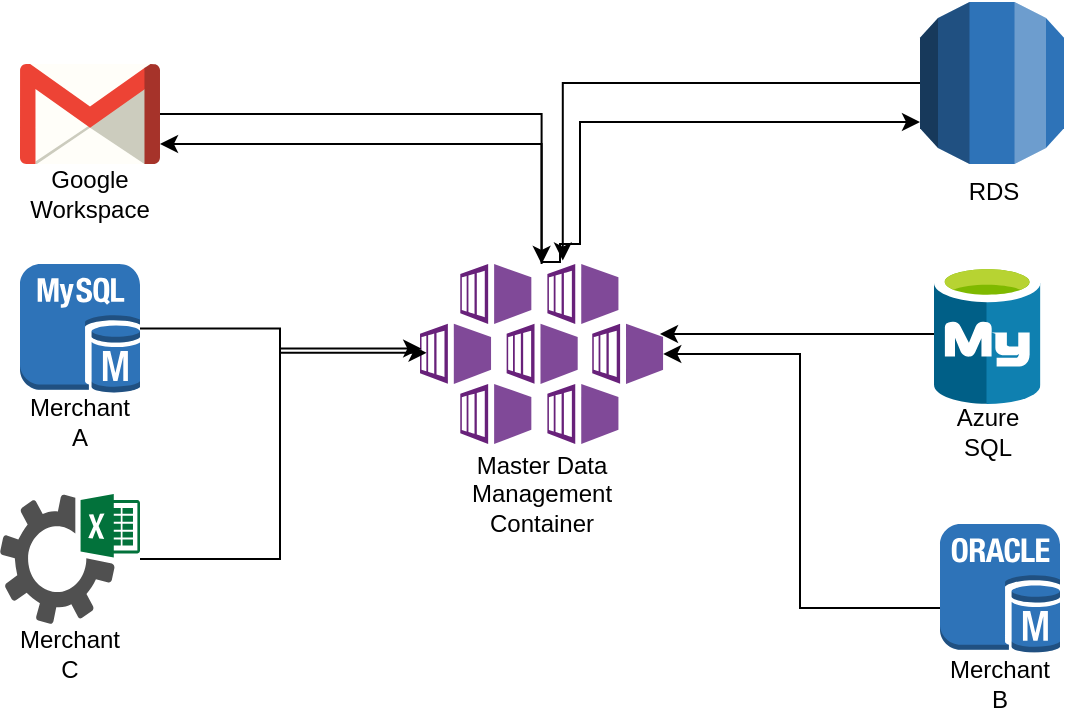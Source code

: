 <mxfile version="24.7.14">
  <diagram name="Page-1" id="L-jd7t1zlxfzM4xkEq1I">
    <mxGraphModel dx="794" dy="548" grid="1" gridSize="10" guides="1" tooltips="1" connect="1" arrows="1" fold="1" page="1" pageScale="1" pageWidth="1400" pageHeight="850" math="0" shadow="0">
      <root>
        <mxCell id="0" />
        <mxCell id="1" parent="0" />
        <mxCell id="eCUZiB_lusp3el6IH75c-11" style="edgeStyle=orthogonalEdgeStyle;rounded=0;orthogonalLoop=1;jettySize=auto;html=1;" edge="1" parent="1" source="eCUZiB_lusp3el6IH75c-3" target="eCUZiB_lusp3el6IH75c-5">
          <mxGeometry relative="1" as="geometry">
            <mxPoint x="470" y="230" as="targetPoint" />
            <Array as="points">
              <mxPoint x="641" y="250" />
            </Array>
          </mxGeometry>
        </mxCell>
        <mxCell id="eCUZiB_lusp3el6IH75c-3" value="" style="image;sketch=0;aspect=fixed;html=1;points=[];align=center;fontSize=12;image=img/lib/mscae/Kubernetes_Services.svg;" vertex="1" parent="1">
          <mxGeometry x="580" y="310" width="121.62" height="90" as="geometry" />
        </mxCell>
        <mxCell id="eCUZiB_lusp3el6IH75c-4" value="Master Data Management Container" style="text;html=1;align=center;verticalAlign=middle;whiteSpace=wrap;rounded=0;" vertex="1" parent="1">
          <mxGeometry x="610.81" y="410" width="60" height="30" as="geometry" />
        </mxCell>
        <mxCell id="eCUZiB_lusp3el6IH75c-7" style="edgeStyle=orthogonalEdgeStyle;rounded=0;orthogonalLoop=1;jettySize=auto;html=1;" edge="1" parent="1" source="eCUZiB_lusp3el6IH75c-5" target="eCUZiB_lusp3el6IH75c-3">
          <mxGeometry relative="1" as="geometry" />
        </mxCell>
        <mxCell id="eCUZiB_lusp3el6IH75c-5" value="" style="dashed=0;outlineConnect=0;html=1;align=center;labelPosition=center;verticalLabelPosition=bottom;verticalAlign=top;shape=mxgraph.weblogos.gmail" vertex="1" parent="1">
          <mxGeometry x="380" y="210" width="70" height="50" as="geometry" />
        </mxCell>
        <mxCell id="eCUZiB_lusp3el6IH75c-6" value="Google Workspace" style="text;html=1;align=center;verticalAlign=middle;whiteSpace=wrap;rounded=0;" vertex="1" parent="1">
          <mxGeometry x="385" y="260" width="60" height="30" as="geometry" />
        </mxCell>
        <mxCell id="eCUZiB_lusp3el6IH75c-8" value="" style="outlineConnect=0;dashed=0;verticalLabelPosition=bottom;verticalAlign=top;align=center;html=1;shape=mxgraph.aws3.rds;fillColor=#2E73B8;gradientColor=none;" vertex="1" parent="1">
          <mxGeometry x="830" y="179" width="72" height="81" as="geometry" />
        </mxCell>
        <mxCell id="eCUZiB_lusp3el6IH75c-9" style="edgeStyle=orthogonalEdgeStyle;rounded=0;orthogonalLoop=1;jettySize=auto;html=1;entryX=0.587;entryY=-0.019;entryDx=0;entryDy=0;entryPerimeter=0;" edge="1" parent="1" source="eCUZiB_lusp3el6IH75c-8" target="eCUZiB_lusp3el6IH75c-3">
          <mxGeometry relative="1" as="geometry" />
        </mxCell>
        <mxCell id="eCUZiB_lusp3el6IH75c-10" style="edgeStyle=orthogonalEdgeStyle;rounded=0;orthogonalLoop=1;jettySize=auto;html=1;" edge="1" parent="1" target="eCUZiB_lusp3el6IH75c-8">
          <mxGeometry relative="1" as="geometry">
            <mxPoint x="640.8" y="309" as="sourcePoint" />
            <mxPoint x="810" y="239" as="targetPoint" />
            <Array as="points">
              <mxPoint x="650" y="309" />
              <mxPoint x="650" y="300" />
              <mxPoint x="660" y="300" />
              <mxPoint x="660" y="239" />
            </Array>
          </mxGeometry>
        </mxCell>
        <mxCell id="eCUZiB_lusp3el6IH75c-12" value="RDS" style="text;html=1;align=center;verticalAlign=middle;whiteSpace=wrap;rounded=0;" vertex="1" parent="1">
          <mxGeometry x="837" y="259" width="60" height="30" as="geometry" />
        </mxCell>
        <mxCell id="eCUZiB_lusp3el6IH75c-13" value="" style="outlineConnect=0;dashed=0;verticalLabelPosition=bottom;verticalAlign=top;align=center;html=1;shape=mxgraph.aws3.mysql_db_instance;fillColor=#2E73B8;gradientColor=none;" vertex="1" parent="1">
          <mxGeometry x="380" y="310" width="60" height="64.5" as="geometry" />
        </mxCell>
        <mxCell id="eCUZiB_lusp3el6IH75c-15" value="Merchant A" style="text;html=1;align=center;verticalAlign=middle;whiteSpace=wrap;rounded=0;" vertex="1" parent="1">
          <mxGeometry x="380" y="374" width="60" height="30" as="geometry" />
        </mxCell>
        <mxCell id="eCUZiB_lusp3el6IH75c-16" value="" style="image;sketch=0;aspect=fixed;html=1;points=[];align=center;fontSize=12;image=img/lib/mscae/Azure_Database_for_MySQL_servers.svg;" vertex="1" parent="1">
          <mxGeometry x="837" y="310" width="53.2" height="70" as="geometry" />
        </mxCell>
        <mxCell id="eCUZiB_lusp3el6IH75c-17" value="Azure SQL" style="text;html=1;align=center;verticalAlign=middle;whiteSpace=wrap;rounded=0;" vertex="1" parent="1">
          <mxGeometry x="833.6" y="378.5" width="60" height="30" as="geometry" />
        </mxCell>
        <mxCell id="eCUZiB_lusp3el6IH75c-19" style="edgeStyle=orthogonalEdgeStyle;rounded=0;orthogonalLoop=1;jettySize=auto;html=1;" edge="1" parent="1" source="eCUZiB_lusp3el6IH75c-16">
          <mxGeometry relative="1" as="geometry">
            <mxPoint x="700" y="345" as="targetPoint" />
          </mxGeometry>
        </mxCell>
        <mxCell id="eCUZiB_lusp3el6IH75c-20" style="edgeStyle=orthogonalEdgeStyle;rounded=0;orthogonalLoop=1;jettySize=auto;html=1;entryX=0.027;entryY=0.493;entryDx=0;entryDy=0;entryPerimeter=0;" edge="1" parent="1" source="eCUZiB_lusp3el6IH75c-13" target="eCUZiB_lusp3el6IH75c-3">
          <mxGeometry relative="1" as="geometry" />
        </mxCell>
        <mxCell id="eCUZiB_lusp3el6IH75c-23" style="edgeStyle=orthogonalEdgeStyle;rounded=0;orthogonalLoop=1;jettySize=auto;html=1;" edge="1" parent="1" source="eCUZiB_lusp3el6IH75c-21" target="eCUZiB_lusp3el6IH75c-3">
          <mxGeometry relative="1" as="geometry">
            <mxPoint x="550" y="370" as="targetPoint" />
            <Array as="points">
              <mxPoint x="770" y="482" />
              <mxPoint x="770" y="355" />
            </Array>
          </mxGeometry>
        </mxCell>
        <mxCell id="eCUZiB_lusp3el6IH75c-25" value="" style="group" vertex="1" connectable="0" parent="1">
          <mxGeometry x="840" y="440" width="60" height="94.5" as="geometry" />
        </mxCell>
        <mxCell id="eCUZiB_lusp3el6IH75c-21" value="" style="outlineConnect=0;dashed=0;verticalLabelPosition=bottom;verticalAlign=top;align=center;html=1;shape=mxgraph.aws3.oracle_db_instance;fillColor=#2E73B8;gradientColor=none;" vertex="1" parent="eCUZiB_lusp3el6IH75c-25">
          <mxGeometry width="60" height="64.5" as="geometry" />
        </mxCell>
        <mxCell id="eCUZiB_lusp3el6IH75c-22" value="Merchant&lt;div&gt;B&lt;/div&gt;" style="text;html=1;align=center;verticalAlign=middle;whiteSpace=wrap;rounded=0;" vertex="1" parent="eCUZiB_lusp3el6IH75c-25">
          <mxGeometry y="64.5" width="60" height="30" as="geometry" />
        </mxCell>
        <mxCell id="eCUZiB_lusp3el6IH75c-27" value="" style="group" vertex="1" connectable="0" parent="1">
          <mxGeometry x="370" y="425" width="70" height="95" as="geometry" />
        </mxCell>
        <mxCell id="eCUZiB_lusp3el6IH75c-24" value="" style="sketch=0;pointerEvents=1;shadow=0;dashed=0;html=1;strokeColor=none;fillColor=#505050;labelPosition=center;verticalLabelPosition=bottom;verticalAlign=top;outlineConnect=0;align=center;shape=mxgraph.office.services.excel_services;" vertex="1" parent="eCUZiB_lusp3el6IH75c-27">
          <mxGeometry width="70" height="65" as="geometry" />
        </mxCell>
        <mxCell id="eCUZiB_lusp3el6IH75c-26" value="Merchant C" style="text;html=1;align=center;verticalAlign=middle;whiteSpace=wrap;rounded=0;" vertex="1" parent="eCUZiB_lusp3el6IH75c-27">
          <mxGeometry x="5" y="65" width="60" height="30" as="geometry" />
        </mxCell>
        <mxCell id="eCUZiB_lusp3el6IH75c-28" style="edgeStyle=orthogonalEdgeStyle;rounded=0;orthogonalLoop=1;jettySize=auto;html=1;entryX=0.005;entryY=0.47;entryDx=0;entryDy=0;entryPerimeter=0;" edge="1" parent="1" source="eCUZiB_lusp3el6IH75c-24" target="eCUZiB_lusp3el6IH75c-3">
          <mxGeometry relative="1" as="geometry" />
        </mxCell>
      </root>
    </mxGraphModel>
  </diagram>
</mxfile>
